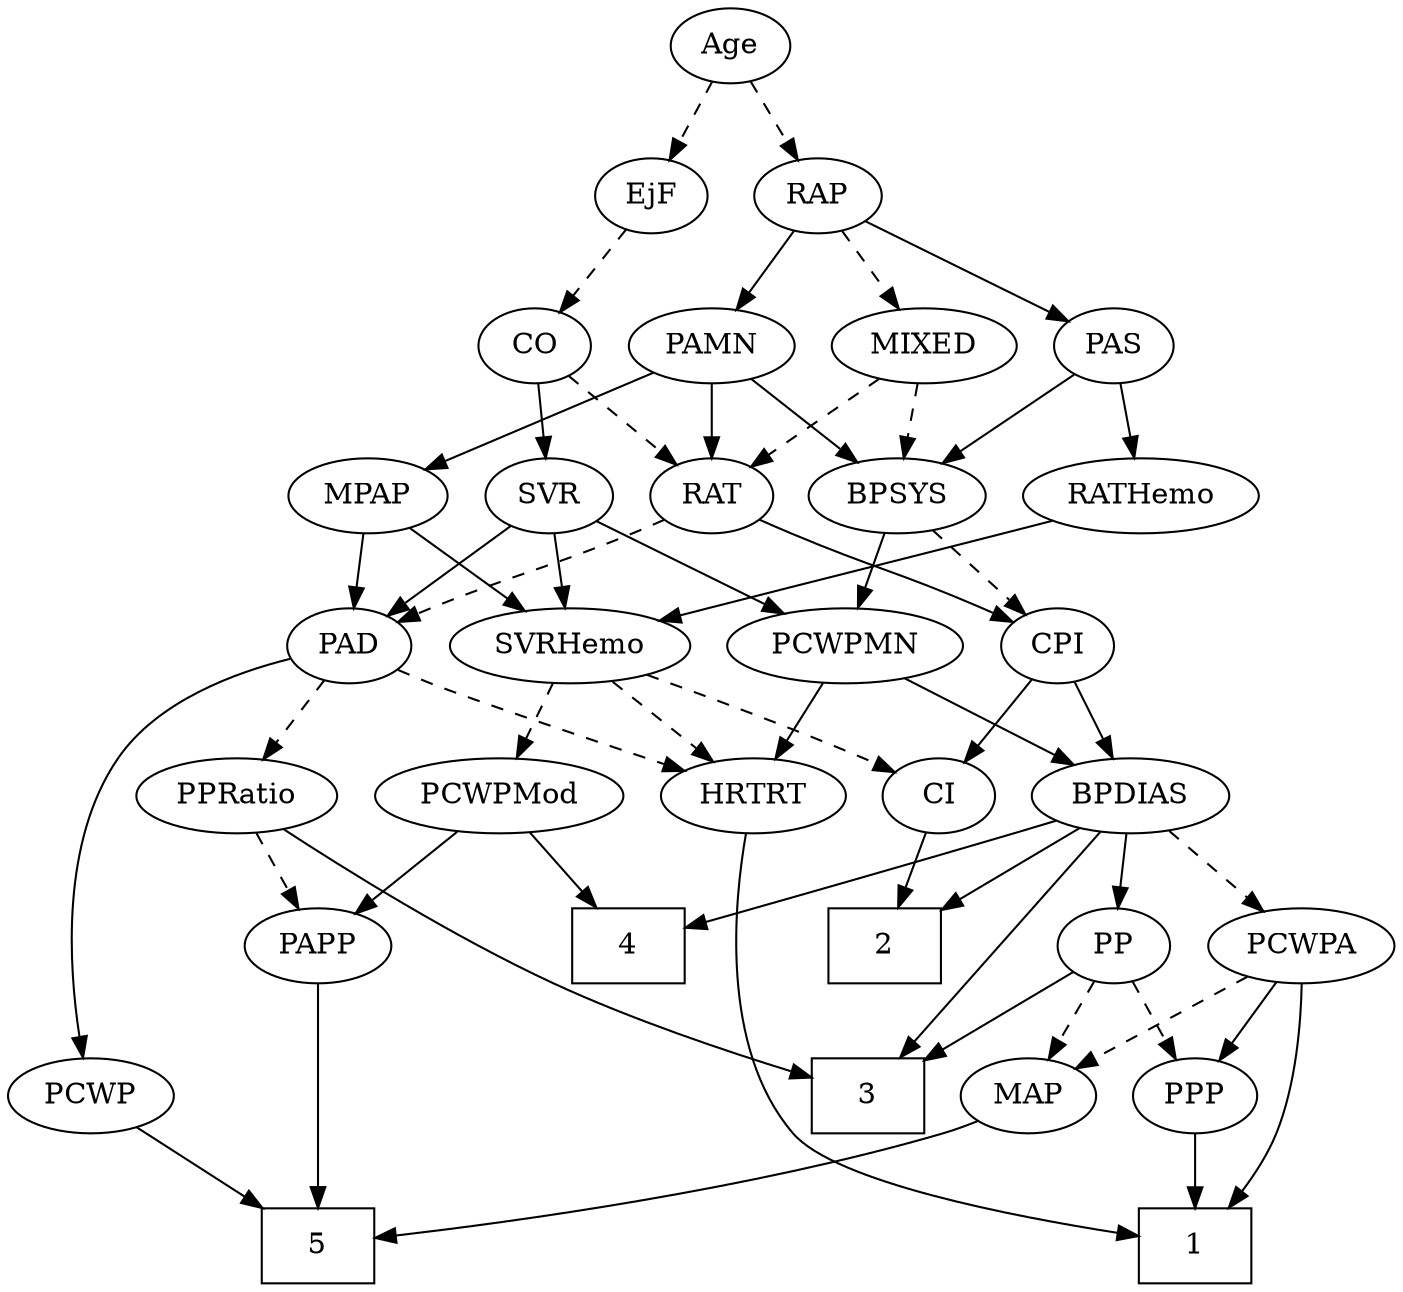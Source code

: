 strict digraph {
	graph [bb="0,0,582.1,612"];
	node [label="\N"];
	1	[height=0.5,
		pos="147,18",
		shape=box,
		width=0.75];
	2	[height=0.5,
		pos="27,162",
		shape=box,
		width=0.75];
	3	[height=0.5,
		pos="299,90",
		shape=box,
		width=0.75];
	4	[height=0.5,
		pos="311,162",
		shape=box,
		width=0.75];
	5	[height=0.5,
		pos="482,18",
		shape=box,
		width=0.75];
	Age	[height=0.5,
		pos="293,594",
		width=0.75];
	EjF	[height=0.5,
		pos="358,522",
		width=0.75];
	Age -> EjF	[pos="e,344.24,537.82 306.78,578.15 315.66,568.6 327.36,555.99 337.34,545.25",
		style=dashed];
	RAP	[height=0.5,
		pos="257,522",
		width=0.77632];
	Age -> RAP	[pos="e,265.55,539.63 284.65,576.76 280.35,568.4 275.01,558.02 270.17,548.61",
		style=dashed];
	CO	[height=0.5,
		pos="386,450",
		width=0.75];
	EjF -> CO	[pos="e,379.41,467.47 364.64,504.41 367.91,496.22 371.94,486.14 375.62,476.95",
		style=dashed];
	MIXED	[height=0.5,
		pos="210,450",
		width=1.1193];
	RAP -> MIXED	[pos="e,221.28,467.8 246.33,505.12 240.61,496.59 233.42,485.89 226.95,476.25",
		style=dashed];
	PAS	[height=0.5,
		pos="125,450",
		width=0.75];
	RAP -> PAS	[pos="e,145.38,461.81 236.08,509.91 214.04,498.22 179.14,479.71 154.34,466.56",
		style=solid];
	PAMN	[height=0.5,
		pos="305,450",
		width=1.011];
	RAP -> PAMN	[pos="e,293.82,467.31 267.89,505.12 273.82,496.47 281.29,485.58 287.97,475.83",
		style=solid];
	BPSYS	[height=0.5,
		pos="210,378",
		width=1.0471];
	MIXED -> BPSYS	[pos="e,210,396.1 210,431.7 210,423.98 210,414.71 210,406.11",
		style=dashed];
	RAT	[height=0.5,
		pos="293,378",
		width=0.75827];
	MIXED -> RAT	[pos="e,276.71,392.74 228.01,433.81 240.01,423.69 255.92,410.27 269,399.24",
		style=dashed];
	MPAP	[height=0.5,
		pos="373,378",
		width=0.97491];
	PAD	[height=0.5,
		pos="488,306",
		width=0.79437];
	MPAP -> PAD	[pos="e,468.1,319.11 394.9,363.67 413.21,352.52 439.46,336.54 459.42,324.39",
		style=solid];
	SVRHemo	[height=0.5,
		pos="273,306",
		width=1.3902];
	MPAP -> SVRHemo	[pos="e,294.94,322.36 352.76,362.83 338.61,352.92 319.44,339.51 303.45,328.31",
		style=solid];
	CPI	[height=0.5,
		pos="176,306",
		width=0.75];
	BPSYS -> CPI	[pos="e,184,323.47 201.94,360.41 197.92,352.13 192.96,341.92 188.46,332.66",
		style=dashed];
	PCWPMN	[height=0.5,
		pos="391,306",
		width=1.3902];
	BPSYS -> PCWPMN	[pos="e,358.33,319.64 238.28,366.06 267.87,354.62 314.67,336.52 348.66,323.37",
		style=solid];
	PPRatio	[height=0.5,
		pos="491,234",
		width=1.1013];
	PAD -> PPRatio	[pos="e,490.27,252.1 488.74,287.7 489.07,279.98 489.47,270.71 489.84,262.11",
		style=dashed];
	PCWP	[height=0.5,
		pos="547,90",
		width=0.97491];
	PAD -> PCWP	[pos="e,550.14,108.34 506.44,292 518.36,282.44 532.91,268.32 540,252 558.92,208.42 555.82,151.82 551.59,118.64",
		style=solid];
	HRTRT	[height=0.5,
		pos="394,234",
		width=1.1013];
	PAD -> HRTRT	[pos="e,413.88,249.8 470.32,291.83 456.77,281.74 437.8,267.62 422.17,255.98",
		style=dashed];
	CO -> RAT	[pos="e,310.41,392.11 368.51,435.83 354.48,425.27 334.58,410.3 318.74,398.37",
		style=dashed];
	SVR	[height=0.5,
		pos="454,378",
		width=0.77632];
	CO -> SVR	[pos="e,439.46,393.97 400.09,434.5 409.36,424.96 421.67,412.28 432.19,401.46",
		style=solid];
	PAS -> BPSYS	[pos="e,191.9,393.91 141.39,435.5 153.49,425.54 170.19,411.78 184.09,400.34",
		style=solid];
	RATHemo	[height=0.5,
		pos="105,378",
		width=1.3721];
	PAS -> RATHemo	[pos="e,109.94,396.28 120.16,432.05 117.93,424.26 115.23,414.82 112.74,406.08",
		style=solid];
	PAMN -> MPAP	[pos="e,357.95,394.49 320.09,433.46 329.16,424.13 340.86,412.09 350.95,401.7",
		style=solid];
	PAMN -> BPSYS	[pos="e,229.66,393.49 285.32,434.5 271.56,424.36 253,410.68 237.74,399.44",
		style=solid];
	PAMN -> RAT	[pos="e,295.96,396.28 302.1,432.05 300.77,424.35 299.18,415.03 297.69,406.36",
		style=solid];
	RATHemo -> SVRHemo	[pos="e,241.68,320.05 136.21,364 163.23,352.74 202.52,336.37 232.06,324.06",
		style=solid];
	BPDIAS	[height=0.5,
		pos="172,234",
		width=1.1735];
	CPI -> BPDIAS	[pos="e,172.98,252.1 175.01,287.7 174.57,279.98 174.04,270.71 173.55,262.11",
		style=solid];
	CI	[height=0.5,
		pos="85,234",
		width=0.75];
	CPI -> CI	[pos="e,102.04,248.11 158.88,291.83 145.16,281.27 125.69,266.3 110.18,254.37",
		style=solid];
	RAT -> PAD	[pos="e,465.7,317.56 314.09,366.39 318.93,364.14 324.09,361.88 329,360 381.41,339.96 397.39,343.5 450,324 452.09,323.22 454.23,322.39 \
456.38,321.52",
		style=dashed];
	RAT -> CPI	[pos="e,195.65,318.75 273.42,365.28 254.52,353.98 225.71,336.74 204.31,323.94",
		style=solid];
	SVR -> PAD	[pos="e,480,323.47 462.06,360.41 466.08,352.13 471.04,341.92 475.54,332.66",
		style=solid];
	SVR -> PCWPMN	[pos="e,405.66,323.29 440.64,362.15 432.47,353.07 421.82,341.24 412.48,330.87",
		style=solid];
	SVR -> SVRHemo	[pos="e,307.92,318.99 432.21,366.65 427.24,364.38 421.97,362.05 417,360 384.07,346.4 346.25,332.55 317.63,322.41",
		style=solid];
	PCWPMod	[height=0.5,
		pos="284,234",
		width=1.4443];
	PCWPMod -> 4	[pos="e,304.34,180.28 290.54,216.05 293.57,208.18 297.26,198.62 300.67,189.79",
		style=solid];
	PAPP	[height=0.5,
		pos="482,162",
		width=0.88464];
	PCWPMod -> PAPP	[pos="e,455.63,172.32 318.94,220.65 354.66,208.02 409.88,188.5 445.99,175.73",
		style=solid];
	PCWPA	[height=0.5,
		pos="114,162",
		width=1.1555];
	PCWPA -> 1	[pos="e,131.39,36.226 110.17,143.83 106.83,125.58 103.59,96.087 111,72 114.01,62.215 119.51,52.616 125.32,44.334",
		style=solid];
	MAP	[height=0.5,
		pos="223,90",
		width=0.84854];
	PCWPA -> MAP	[pos="e,202.91,103.9 136.32,146.67 153.13,135.87 176.3,120.99 194.45,109.33",
		style=dashed];
	PPP	[height=0.5,
		pos="147,90",
		width=0.75];
	PCWPA -> PPP	[pos="e,139.31,107.31 121.99,144.05 125.9,135.77 130.68,125.62 135.01,116.42",
		style=solid];
	PCWPMN -> BPDIAS	[pos="e,204.08,245.78 354.24,293.59 320.17,282.97 268.09,266.63 223,252 219.94,251.01 216.77,249.97 213.59,248.93",
		style=solid];
	PCWPMN -> HRTRT	[pos="e,393.27,252.1 391.74,287.7 392.07,279.98 392.47,270.71 392.84,262.11",
		style=solid];
	SVRHemo -> PCWPMod	[pos="e,281.31,252.1 275.72,287.7 276.93,279.98 278.39,270.71 279.74,262.11",
		style=dashed];
	SVRHemo -> CI	[pos="e,106.15,245.44 236.67,293.53 205.62,283.44 159.93,267.93 121,252 119.18,251.25 117.31,250.46 115.44,249.65",
		style=dashed];
	SVRHemo -> HRTRT	[pos="e,370.31,248.7 298.37,290.33 316.75,279.69 341.77,265.22 361.61,253.74",
		style=dashed];
	BPDIAS -> 2	[pos="e,54.281,176.17 145.07,220 122.12,208.92 88.926,192.9 63.575,180.66",
		style=solid];
	BPDIAS -> 3	[pos="e,289.07,108.11 192.88,218.33 206.29,208.37 223.64,194.41 237,180 255.15,160.42 272.22,135.22 283.83,116.64",
		style=solid];
	BPDIAS -> 4	[pos="e,283.55,176.83 198.14,219.83 219.67,209 250.42,193.51 274.4,181.43",
		style=solid];
	BPDIAS -> PCWPA	[pos="e,127.38,179.15 158.55,216.76 151.23,207.93 142.03,196.83 133.9,187.01",
		style=dashed];
	PP	[height=0.5,
		pos="201,162",
		width=0.75];
	BPDIAS -> PP	[pos="e,194.04,179.79 179.02,216.05 182.37,207.97 186.45,198.12 190.18,189.11",
		style=solid];
	MAP -> 5	[pos="e,454.97,24.05 246.44,78.278 251.82,76.032 257.56,73.802 263,72 325.74,51.231 401.06,34.791 445.02,26.012",
		style=solid];
	PP -> 3	[pos="e,274.86,108.24 218.97,148.16 232.22,138.7 250.59,125.58 266.4,114.29",
		style=solid];
	PP -> MAP	[pos="e,217.72,107.79 206.33,144.05 208.84,136.06 211.9,126.33 214.7,117.4",
		style=dashed];
	PP -> PPP	[pos="e,158.95,106.49 189.02,145.46 182.02,136.4 173.06,124.79 165.21,114.61",
		style=dashed];
	PPP -> 1	[pos="e,147,36.104 147,71.697 147,63.983 147,54.712 147,46.112",
		style=solid];
	PPRatio -> 3	[pos="e,322.28,108.22 471.18,218.34 437.81,193.66 370.19,143.65 330.34,114.18",
		style=solid];
	PPRatio -> PAPP	[pos="e,484.2,180.1 488.78,215.7 487.78,207.98 486.59,198.71 485.49,190.11",
		style=dashed];
	PCWP -> 5	[pos="e,498.21,36.461 532.57,73.465 524.55,64.82 514.36,53.852 505.24,44.028",
		style=solid];
	CI -> 2	[pos="e,41.191,180.13 72.415,217.81 65.231,209.14 56.043,198.05 47.813,188.12",
		style=solid];
	PAPP -> 5	[pos="e,482,36.189 482,143.87 482,119.67 482,75.211 482,46.393",
		style=solid];
	HRTRT -> 1	[pos="e,174.03,19.227 392.72,215.9 389.34,183.1 377.26,111.14 335,72 293.37,33.442 225.85,22.646 184.06,19.793",
		style=solid];
}

